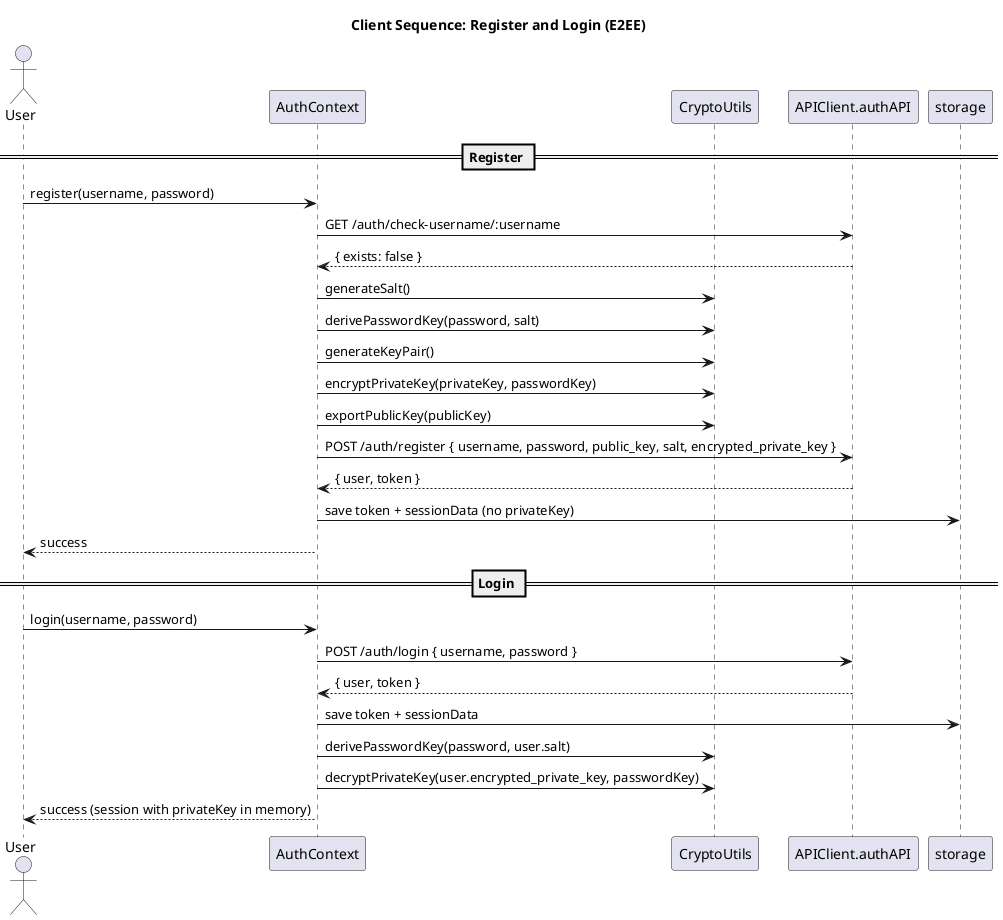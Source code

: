 @startuml
title Client Sequence: Register and Login (E2EE)

actor User
participant "AuthContext" as AC
participant "CryptoUtils" as CU
participant "APIClient.authAPI" as API

== Register ==
User -> AC: register(username, password)
AC -> API: GET /auth/check-username/:username
API --> AC: { exists: false }
AC -> CU: generateSalt()
AC -> CU: derivePasswordKey(password, salt)
AC -> CU: generateKeyPair()
AC -> CU: encryptPrivateKey(privateKey, passwordKey)
AC -> CU: exportPublicKey(publicKey)
AC -> API: POST /auth/register { username, password, public_key, salt, encrypted_private_key }
API --> AC: { user, token }
AC -> storage: save token + sessionData (no privateKey)
AC --> User: success

== Login ==
User -> AC: login(username, password)
AC -> API: POST /auth/login { username, password }
API --> AC: { user, token }
AC -> storage: save token + sessionData
AC -> CU: derivePasswordKey(password, user.salt)
AC -> CU: decryptPrivateKey(user.encrypted_private_key, passwordKey)
AC --> User: success (session with privateKey in memory)

@enduml

